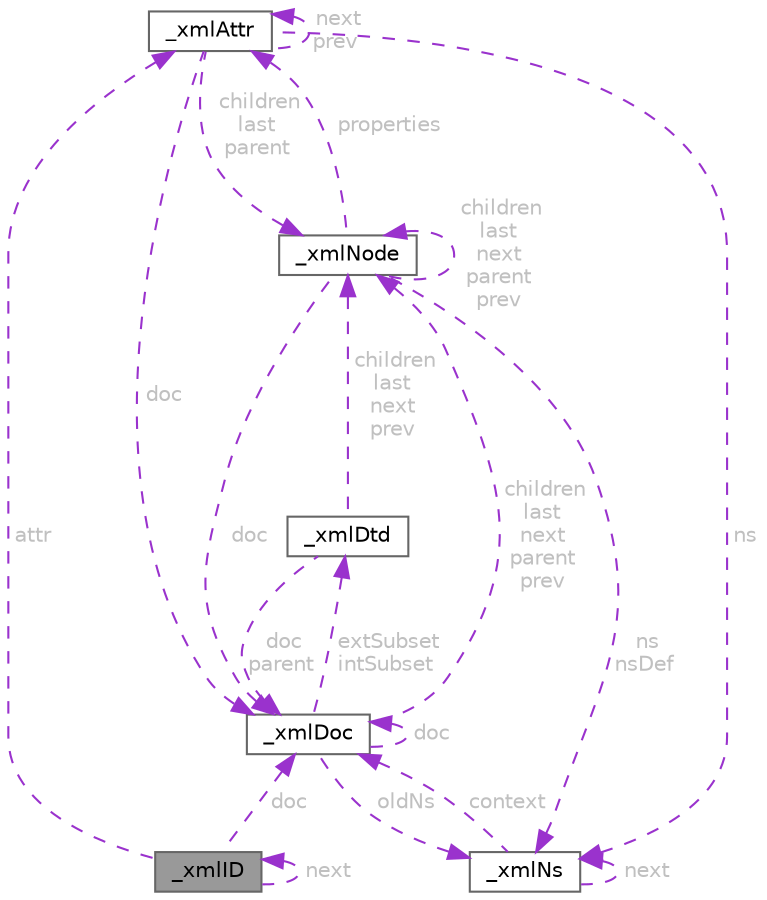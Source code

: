 digraph "_xmlID"
{
 // LATEX_PDF_SIZE
  bgcolor="transparent";
  edge [fontname=Helvetica,fontsize=10,labelfontname=Helvetica,labelfontsize=10];
  node [fontname=Helvetica,fontsize=10,shape=box,height=0.2,width=0.4];
  Node1 [label="_xmlID",height=0.2,width=0.4,color="gray40", fillcolor="grey60", style="filled", fontcolor="black",tooltip=" "];
  Node1 -> Node1 [dir="back",color="darkorchid3",style="dashed",label=" next",fontcolor="grey" ];
  Node2 -> Node1 [dir="back",color="darkorchid3",style="dashed",label=" attr",fontcolor="grey" ];
  Node2 [label="_xmlAttr",height=0.2,width=0.4,color="gray40", fillcolor="white", style="filled",URL="$struct__xml_attr.html",tooltip=" "];
  Node3 -> Node2 [dir="back",color="darkorchid3",style="dashed",label=" children\nlast\nparent",fontcolor="grey" ];
  Node3 [label="_xmlNode",height=0.2,width=0.4,color="gray40", fillcolor="white", style="filled",URL="$struct__xml_node.html",tooltip=" "];
  Node3 -> Node3 [dir="back",color="darkorchid3",style="dashed",label=" children\nlast\nnext\nparent\nprev",fontcolor="grey" ];
  Node4 -> Node3 [dir="back",color="darkorchid3",style="dashed",label=" doc",fontcolor="grey" ];
  Node4 [label="_xmlDoc",height=0.2,width=0.4,color="gray40", fillcolor="white", style="filled",URL="$struct__xml_doc.html",tooltip=" "];
  Node3 -> Node4 [dir="back",color="darkorchid3",style="dashed",label=" children\nlast\nnext\nparent\nprev",fontcolor="grey" ];
  Node4 -> Node4 [dir="back",color="darkorchid3",style="dashed",label=" doc",fontcolor="grey" ];
  Node5 -> Node4 [dir="back",color="darkorchid3",style="dashed",label=" extSubset\nintSubset",fontcolor="grey" ];
  Node5 [label="_xmlDtd",height=0.2,width=0.4,color="gray40", fillcolor="white", style="filled",URL="$struct__xml_dtd.html",tooltip=" "];
  Node3 -> Node5 [dir="back",color="darkorchid3",style="dashed",label=" children\nlast\nnext\nprev",fontcolor="grey" ];
  Node4 -> Node5 [dir="back",color="darkorchid3",style="dashed",label=" doc\nparent",fontcolor="grey" ];
  Node6 -> Node4 [dir="back",color="darkorchid3",style="dashed",label=" oldNs",fontcolor="grey" ];
  Node6 [label="_xmlNs",height=0.2,width=0.4,color="gray40", fillcolor="white", style="filled",URL="$struct__xml_ns.html",tooltip=" "];
  Node6 -> Node6 [dir="back",color="darkorchid3",style="dashed",label=" next",fontcolor="grey" ];
  Node4 -> Node6 [dir="back",color="darkorchid3",style="dashed",label=" context",fontcolor="grey" ];
  Node6 -> Node3 [dir="back",color="darkorchid3",style="dashed",label=" ns\nnsDef",fontcolor="grey" ];
  Node2 -> Node3 [dir="back",color="darkorchid3",style="dashed",label=" properties",fontcolor="grey" ];
  Node2 -> Node2 [dir="back",color="darkorchid3",style="dashed",label=" next\nprev",fontcolor="grey" ];
  Node4 -> Node2 [dir="back",color="darkorchid3",style="dashed",label=" doc",fontcolor="grey" ];
  Node6 -> Node2 [dir="back",color="darkorchid3",style="dashed",label=" ns",fontcolor="grey" ];
  Node4 -> Node1 [dir="back",color="darkorchid3",style="dashed",label=" doc",fontcolor="grey" ];
}
